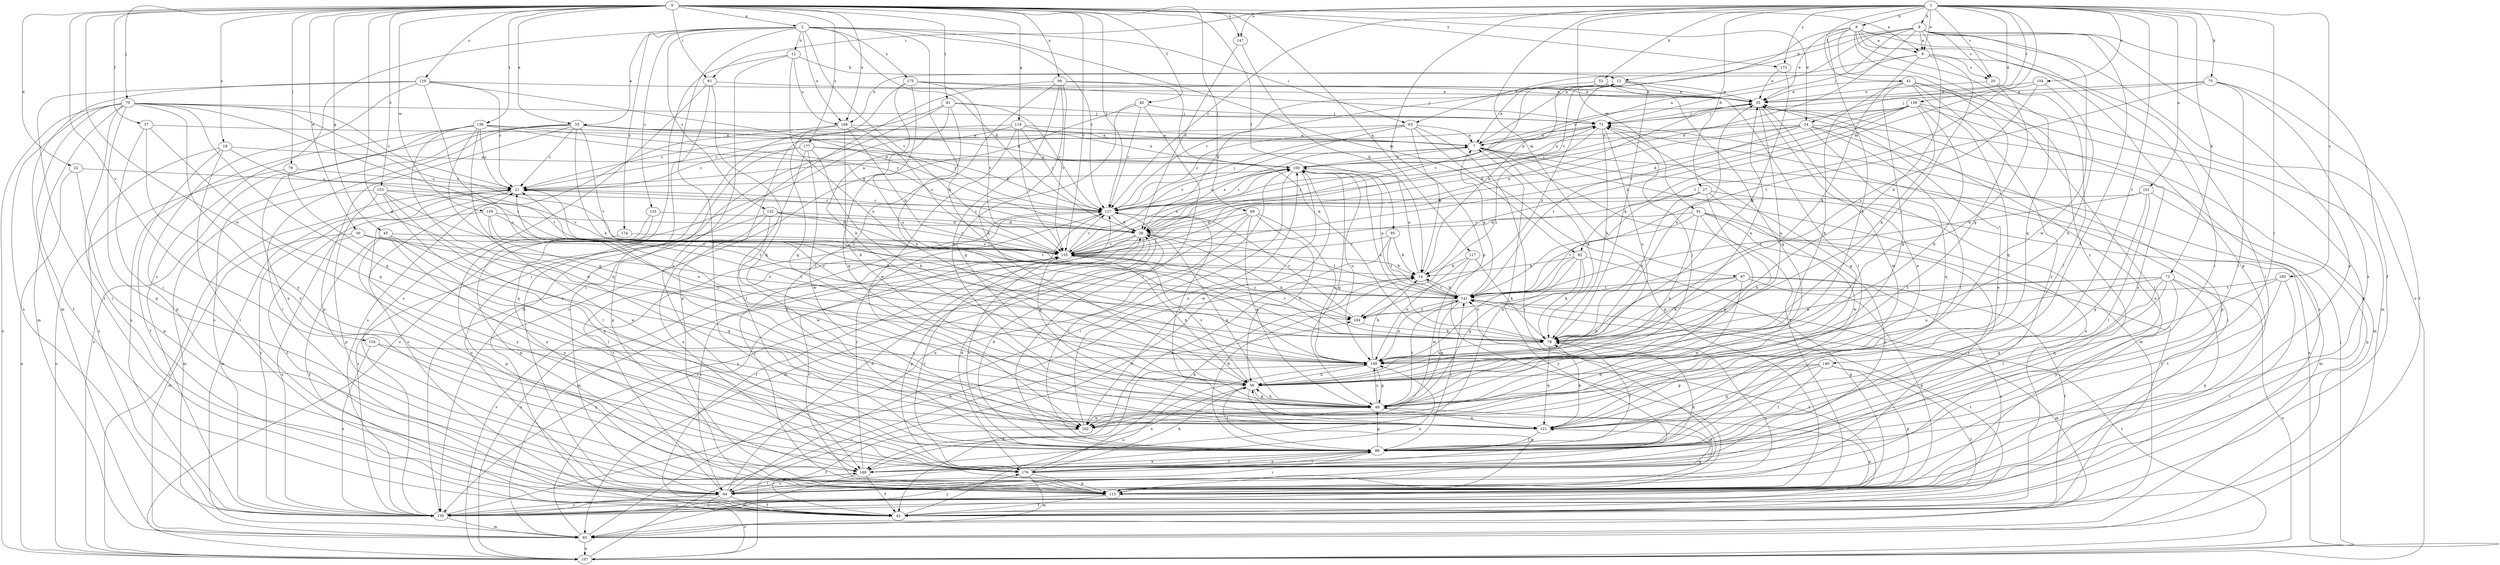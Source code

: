strict digraph  {
0;
1;
2;
6;
7;
8;
9;
12;
13;
14;
18;
20;
21;
22;
24;
27;
28;
30;
33;
35;
37;
40;
41;
42;
45;
49;
52;
56;
61;
63;
64;
66;
70;
71;
73;
75;
78;
79;
81;
85;
86;
87;
91;
92;
93;
99;
100;
101;
104;
107;
113;
117;
118;
121;
127;
129;
132;
133;
135;
136;
139;
140;
141;
147;
148;
153;
154;
155;
159;
162;
168;
169;
173;
174;
175;
176;
177;
183;
184;
0 -> 2  [label=a];
0 -> 6  [label=a];
0 -> 18  [label=c];
0 -> 22  [label=d];
0 -> 24  [label=d];
0 -> 30  [label=e];
0 -> 33  [label=e];
0 -> 37  [label=f];
0 -> 40  [label=f];
0 -> 45  [label=g];
0 -> 49  [label=g];
0 -> 61  [label=i];
0 -> 66  [label=j];
0 -> 70  [label=j];
0 -> 79  [label=l];
0 -> 81  [label=l];
0 -> 85  [label=l];
0 -> 99  [label=n];
0 -> 117  [label=q];
0 -> 118  [label=q];
0 -> 127  [label=r];
0 -> 129  [label=s];
0 -> 136  [label=t];
0 -> 147  [label=u];
0 -> 153  [label=v];
0 -> 154  [label=v];
0 -> 155  [label=v];
0 -> 159  [label=w];
0 -> 162  [label=w];
0 -> 168  [label=x];
0 -> 173  [label=y];
0 -> 177  [label=z];
1 -> 6  [label=a];
1 -> 8  [label=b];
1 -> 9  [label=b];
1 -> 20  [label=c];
1 -> 24  [label=d];
1 -> 27  [label=d];
1 -> 41  [label=f];
1 -> 52  [label=h];
1 -> 61  [label=i];
1 -> 73  [label=k];
1 -> 75  [label=k];
1 -> 86  [label=l];
1 -> 87  [label=m];
1 -> 91  [label=m];
1 -> 92  [label=m];
1 -> 101  [label=o];
1 -> 104  [label=o];
1 -> 113  [label=p];
1 -> 127  [label=r];
1 -> 139  [label=t];
1 -> 140  [label=t];
1 -> 147  [label=u];
1 -> 173  [label=y];
1 -> 183  [label=z];
2 -> 12  [label=b];
2 -> 28  [label=d];
2 -> 33  [label=e];
2 -> 63  [label=i];
2 -> 78  [label=k];
2 -> 86  [label=l];
2 -> 92  [label=m];
2 -> 127  [label=r];
2 -> 132  [label=s];
2 -> 133  [label=s];
2 -> 135  [label=s];
2 -> 155  [label=v];
2 -> 168  [label=x];
2 -> 174  [label=y];
2 -> 175  [label=y];
6 -> 20  [label=c];
6 -> 63  [label=i];
6 -> 64  [label=i];
6 -> 78  [label=k];
6 -> 148  [label=u];
6 -> 168  [label=x];
7 -> 35  [label=e];
7 -> 78  [label=k];
7 -> 93  [label=m];
7 -> 100  [label=n];
8 -> 6  [label=a];
8 -> 35  [label=e];
8 -> 49  [label=g];
8 -> 56  [label=h];
8 -> 64  [label=i];
8 -> 107  [label=o];
8 -> 113  [label=p];
8 -> 121  [label=q];
8 -> 155  [label=v];
8 -> 176  [label=y];
9 -> 6  [label=a];
9 -> 7  [label=a];
9 -> 13  [label=b];
9 -> 20  [label=c];
9 -> 28  [label=d];
9 -> 42  [label=f];
9 -> 71  [label=j];
9 -> 78  [label=k];
9 -> 86  [label=l];
9 -> 100  [label=n];
9 -> 113  [label=p];
9 -> 162  [label=w];
12 -> 13  [label=b];
12 -> 64  [label=i];
12 -> 148  [label=u];
12 -> 168  [label=x];
12 -> 169  [label=x];
13 -> 35  [label=e];
13 -> 78  [label=k];
13 -> 86  [label=l];
13 -> 127  [label=r];
13 -> 155  [label=v];
13 -> 184  [label=z];
14 -> 13  [label=b];
14 -> 100  [label=n];
14 -> 141  [label=t];
18 -> 42  [label=f];
18 -> 64  [label=i];
18 -> 100  [label=n];
18 -> 135  [label=s];
18 -> 141  [label=t];
20 -> 35  [label=e];
20 -> 86  [label=l];
20 -> 148  [label=u];
21 -> 7  [label=a];
21 -> 42  [label=f];
21 -> 78  [label=k];
21 -> 93  [label=m];
21 -> 127  [label=r];
22 -> 21  [label=c];
22 -> 107  [label=o];
22 -> 113  [label=p];
24 -> 7  [label=a];
24 -> 28  [label=d];
24 -> 86  [label=l];
24 -> 93  [label=m];
24 -> 100  [label=n];
24 -> 113  [label=p];
24 -> 121  [label=q];
24 -> 141  [label=t];
27 -> 56  [label=h];
27 -> 78  [label=k];
27 -> 93  [label=m];
27 -> 127  [label=r];
27 -> 155  [label=v];
27 -> 162  [label=w];
28 -> 7  [label=a];
28 -> 21  [label=c];
28 -> 42  [label=f];
28 -> 49  [label=g];
28 -> 78  [label=k];
28 -> 93  [label=m];
28 -> 113  [label=p];
28 -> 141  [label=t];
28 -> 155  [label=v];
30 -> 56  [label=h];
30 -> 93  [label=m];
30 -> 135  [label=s];
30 -> 155  [label=v];
30 -> 184  [label=z];
33 -> 7  [label=a];
33 -> 21  [label=c];
33 -> 64  [label=i];
33 -> 78  [label=k];
33 -> 100  [label=n];
33 -> 107  [label=o];
33 -> 113  [label=p];
33 -> 127  [label=r];
33 -> 135  [label=s];
33 -> 141  [label=t];
35 -> 71  [label=j];
35 -> 135  [label=s];
35 -> 148  [label=u];
35 -> 162  [label=w];
37 -> 7  [label=a];
37 -> 113  [label=p];
37 -> 121  [label=q];
37 -> 176  [label=y];
40 -> 49  [label=g];
40 -> 71  [label=j];
40 -> 86  [label=l];
40 -> 127  [label=r];
40 -> 135  [label=s];
41 -> 35  [label=e];
41 -> 49  [label=g];
41 -> 56  [label=h];
41 -> 64  [label=i];
41 -> 93  [label=m];
41 -> 121  [label=q];
41 -> 176  [label=y];
42 -> 7  [label=a];
42 -> 141  [label=t];
42 -> 148  [label=u];
45 -> 42  [label=f];
45 -> 86  [label=l];
45 -> 121  [label=q];
45 -> 155  [label=v];
45 -> 169  [label=x];
45 -> 176  [label=y];
49 -> 56  [label=h];
49 -> 121  [label=q];
49 -> 127  [label=r];
49 -> 141  [label=t];
49 -> 148  [label=u];
49 -> 162  [label=w];
52 -> 7  [label=a];
52 -> 28  [label=d];
52 -> 35  [label=e];
52 -> 49  [label=g];
56 -> 49  [label=g];
56 -> 71  [label=j];
56 -> 86  [label=l];
56 -> 113  [label=p];
56 -> 155  [label=v];
56 -> 169  [label=x];
61 -> 35  [label=e];
61 -> 64  [label=i];
61 -> 121  [label=q];
61 -> 135  [label=s];
63 -> 7  [label=a];
63 -> 14  [label=b];
63 -> 21  [label=c];
63 -> 64  [label=i];
63 -> 113  [label=p];
63 -> 127  [label=r];
63 -> 155  [label=v];
64 -> 21  [label=c];
64 -> 28  [label=d];
64 -> 42  [label=f];
64 -> 107  [label=o];
64 -> 121  [label=q];
64 -> 127  [label=r];
64 -> 135  [label=s];
64 -> 148  [label=u];
64 -> 169  [label=x];
66 -> 28  [label=d];
66 -> 49  [label=g];
66 -> 56  [label=h];
66 -> 86  [label=l];
66 -> 135  [label=s];
66 -> 148  [label=u];
70 -> 21  [label=c];
70 -> 42  [label=f];
70 -> 64  [label=i];
70 -> 71  [label=j];
70 -> 93  [label=m];
70 -> 107  [label=o];
70 -> 113  [label=p];
70 -> 121  [label=q];
70 -> 135  [label=s];
70 -> 155  [label=v];
70 -> 176  [label=y];
70 -> 184  [label=z];
71 -> 7  [label=a];
71 -> 49  [label=g];
71 -> 78  [label=k];
71 -> 100  [label=n];
71 -> 148  [label=u];
71 -> 184  [label=z];
73 -> 78  [label=k];
73 -> 86  [label=l];
73 -> 107  [label=o];
73 -> 113  [label=p];
73 -> 121  [label=q];
73 -> 141  [label=t];
73 -> 148  [label=u];
73 -> 176  [label=y];
75 -> 35  [label=e];
75 -> 42  [label=f];
75 -> 71  [label=j];
75 -> 86  [label=l];
75 -> 141  [label=t];
75 -> 169  [label=x];
78 -> 21  [label=c];
78 -> 35  [label=e];
78 -> 64  [label=i];
78 -> 86  [label=l];
78 -> 100  [label=n];
78 -> 121  [label=q];
78 -> 148  [label=u];
78 -> 155  [label=v];
79 -> 21  [label=c];
79 -> 107  [label=o];
79 -> 121  [label=q];
81 -> 42  [label=f];
81 -> 56  [label=h];
81 -> 71  [label=j];
81 -> 113  [label=p];
81 -> 121  [label=q];
81 -> 127  [label=r];
85 -> 14  [label=b];
85 -> 141  [label=t];
85 -> 155  [label=v];
85 -> 169  [label=x];
86 -> 14  [label=b];
86 -> 28  [label=d];
86 -> 49  [label=g];
86 -> 64  [label=i];
86 -> 141  [label=t];
86 -> 155  [label=v];
86 -> 169  [label=x];
86 -> 176  [label=y];
87 -> 42  [label=f];
87 -> 56  [label=h];
87 -> 78  [label=k];
87 -> 113  [label=p];
87 -> 135  [label=s];
87 -> 141  [label=t];
87 -> 162  [label=w];
91 -> 28  [label=d];
91 -> 42  [label=f];
91 -> 49  [label=g];
91 -> 56  [label=h];
91 -> 64  [label=i];
91 -> 141  [label=t];
91 -> 176  [label=y];
92 -> 14  [label=b];
92 -> 49  [label=g];
92 -> 78  [label=k];
92 -> 113  [label=p];
92 -> 148  [label=u];
92 -> 176  [label=y];
93 -> 100  [label=n];
93 -> 107  [label=o];
93 -> 127  [label=r];
99 -> 35  [label=e];
99 -> 49  [label=g];
99 -> 56  [label=h];
99 -> 78  [label=k];
99 -> 86  [label=l];
99 -> 135  [label=s];
99 -> 155  [label=v];
100 -> 21  [label=c];
100 -> 49  [label=g];
100 -> 64  [label=i];
100 -> 127  [label=r];
100 -> 148  [label=u];
100 -> 162  [label=w];
101 -> 86  [label=l];
101 -> 113  [label=p];
101 -> 121  [label=q];
101 -> 127  [label=r];
101 -> 141  [label=t];
104 -> 35  [label=e];
104 -> 56  [label=h];
104 -> 141  [label=t];
104 -> 184  [label=z];
107 -> 7  [label=a];
107 -> 21  [label=c];
107 -> 71  [label=j];
107 -> 100  [label=n];
107 -> 141  [label=t];
107 -> 155  [label=v];
107 -> 184  [label=z];
113 -> 7  [label=a];
113 -> 35  [label=e];
113 -> 42  [label=f];
113 -> 56  [label=h];
113 -> 127  [label=r];
113 -> 135  [label=s];
113 -> 155  [label=v];
117 -> 14  [label=b];
117 -> 78  [label=k];
117 -> 148  [label=u];
117 -> 162  [label=w];
118 -> 7  [label=a];
118 -> 21  [label=c];
118 -> 100  [label=n];
118 -> 107  [label=o];
118 -> 127  [label=r];
118 -> 155  [label=v];
118 -> 162  [label=w];
121 -> 78  [label=k];
121 -> 86  [label=l];
127 -> 28  [label=d];
127 -> 49  [label=g];
127 -> 71  [label=j];
127 -> 93  [label=m];
127 -> 100  [label=n];
129 -> 21  [label=c];
129 -> 28  [label=d];
129 -> 35  [label=e];
129 -> 42  [label=f];
129 -> 64  [label=i];
129 -> 93  [label=m];
129 -> 148  [label=u];
132 -> 28  [label=d];
132 -> 135  [label=s];
132 -> 141  [label=t];
132 -> 155  [label=v];
132 -> 162  [label=w];
132 -> 169  [label=x];
133 -> 28  [label=d];
133 -> 113  [label=p];
133 -> 169  [label=x];
135 -> 14  [label=b];
135 -> 21  [label=c];
135 -> 49  [label=g];
135 -> 71  [label=j];
135 -> 93  [label=m];
135 -> 141  [label=t];
135 -> 176  [label=y];
136 -> 7  [label=a];
136 -> 21  [label=c];
136 -> 28  [label=d];
136 -> 49  [label=g];
136 -> 121  [label=q];
136 -> 127  [label=r];
136 -> 135  [label=s];
136 -> 162  [label=w];
136 -> 169  [label=x];
139 -> 14  [label=b];
139 -> 28  [label=d];
139 -> 56  [label=h];
139 -> 71  [label=j];
139 -> 78  [label=k];
139 -> 113  [label=p];
139 -> 127  [label=r];
139 -> 155  [label=v];
139 -> 169  [label=x];
140 -> 42  [label=f];
140 -> 49  [label=g];
140 -> 56  [label=h];
140 -> 86  [label=l];
140 -> 113  [label=p];
140 -> 121  [label=q];
141 -> 7  [label=a];
141 -> 14  [label=b];
141 -> 49  [label=g];
141 -> 93  [label=m];
141 -> 100  [label=n];
141 -> 148  [label=u];
141 -> 184  [label=z];
147 -> 14  [label=b];
147 -> 28  [label=d];
148 -> 14  [label=b];
148 -> 21  [label=c];
148 -> 35  [label=e];
148 -> 42  [label=f];
148 -> 49  [label=g];
148 -> 56  [label=h];
153 -> 86  [label=l];
153 -> 93  [label=m];
153 -> 113  [label=p];
153 -> 127  [label=r];
153 -> 148  [label=u];
153 -> 155  [label=v];
153 -> 176  [label=y];
154 -> 135  [label=s];
154 -> 148  [label=u];
154 -> 176  [label=y];
155 -> 14  [label=b];
155 -> 35  [label=e];
155 -> 56  [label=h];
155 -> 64  [label=i];
155 -> 71  [label=j];
155 -> 100  [label=n];
155 -> 107  [label=o];
155 -> 127  [label=r];
155 -> 176  [label=y];
155 -> 184  [label=z];
159 -> 28  [label=d];
159 -> 141  [label=t];
159 -> 148  [label=u];
159 -> 162  [label=w];
159 -> 176  [label=y];
162 -> 35  [label=e];
162 -> 42  [label=f];
162 -> 100  [label=n];
168 -> 7  [label=a];
168 -> 14  [label=b];
168 -> 56  [label=h];
168 -> 64  [label=i];
168 -> 135  [label=s];
168 -> 155  [label=v];
169 -> 7  [label=a];
169 -> 35  [label=e];
169 -> 42  [label=f];
169 -> 64  [label=i];
169 -> 86  [label=l];
169 -> 93  [label=m];
169 -> 127  [label=r];
173 -> 35  [label=e];
173 -> 78  [label=k];
174 -> 113  [label=p];
174 -> 155  [label=v];
175 -> 35  [label=e];
175 -> 56  [label=h];
175 -> 71  [label=j];
175 -> 121  [label=q];
175 -> 148  [label=u];
175 -> 155  [label=v];
176 -> 14  [label=b];
176 -> 28  [label=d];
176 -> 56  [label=h];
176 -> 78  [label=k];
176 -> 86  [label=l];
176 -> 93  [label=m];
176 -> 113  [label=p];
177 -> 21  [label=c];
177 -> 56  [label=h];
177 -> 86  [label=l];
177 -> 100  [label=n];
177 -> 113  [label=p];
177 -> 127  [label=r];
177 -> 162  [label=w];
183 -> 86  [label=l];
183 -> 121  [label=q];
183 -> 135  [label=s];
183 -> 141  [label=t];
184 -> 78  [label=k];
184 -> 127  [label=r];
}
